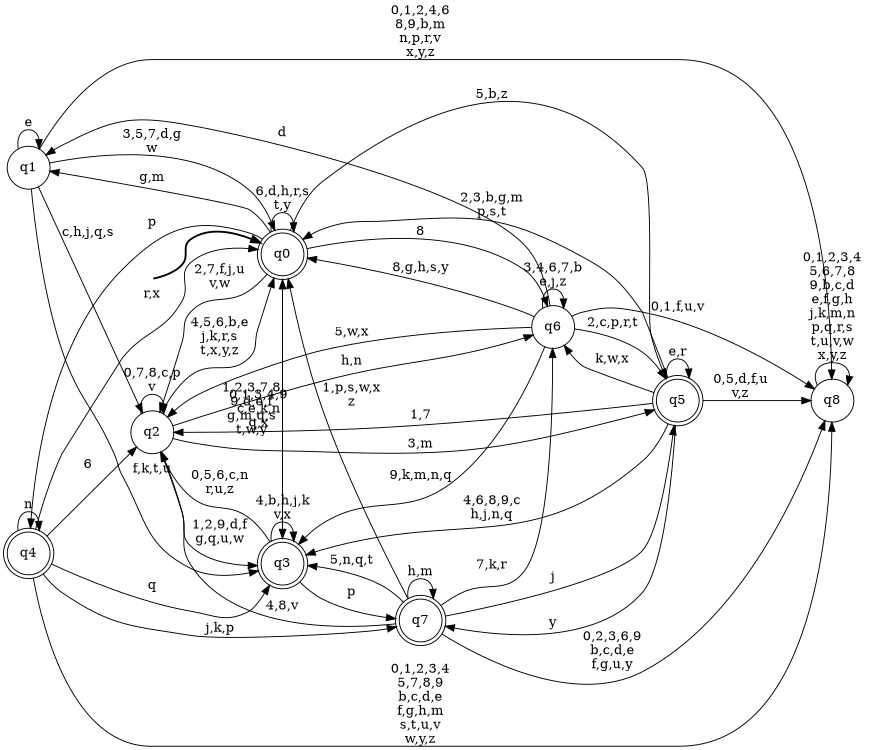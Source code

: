 digraph BlueStar {
__start0 [style = invis, shape = none, label = "", width = 0, height = 0];

rankdir=LR;
size="8,5";

s0 [style="rounded,filled", color="black", fillcolor="white" shape="doublecircle", label="q0"];
s1 [style="filled", color="black", fillcolor="white" shape="circle", label="q1"];
s2 [style="filled", color="black", fillcolor="white" shape="circle", label="q2"];
s3 [style="rounded,filled", color="black", fillcolor="white" shape="doublecircle", label="q3"];
s4 [style="rounded,filled", color="black", fillcolor="white" shape="doublecircle", label="q4"];
s5 [style="rounded,filled", color="black", fillcolor="white" shape="doublecircle", label="q5"];
s6 [style="filled", color="black", fillcolor="white" shape="circle", label="q6"];
s7 [style="rounded,filled", color="black", fillcolor="white" shape="doublecircle", label="q7"];
s8 [style="filled", color="black", fillcolor="white" shape="circle", label="q8"];
subgraph cluster_main { 
	graph [pad=".75", ranksep="0.15", nodesep="0.15"];
	 style=invis; 
	__start0 -> s0 [penwidth=2];
}
s0 -> s0 [label="6,d,h,r,s\nt,y"];
s0 -> s1 [label="g,m"];
s0 -> s2 [label="2,7,f,j,u\nv,w"];
s0 -> s3 [label="0,1,3,4,9\nc,e,k,n\nq,x"];
s0 -> s4 [label="p"];
s0 -> s5 [label="5,b,z"];
s0 -> s6 [label="8"];
s1 -> s0 [label="3,5,7,d,g\nw"];
s1 -> s1 [label="e"];
s1 -> s2 [label="c,h,j,q,s"];
s1 -> s3 [label="f,k,t,u"];
s1 -> s8 [label="0,1,2,4,6\n8,9,b,m\nn,p,r,v\nx,y,z"];
s2 -> s0 [label="4,5,6,b,e\nj,k,r,s\nt,x,y,z"];
s2 -> s2 [label="0,7,8,c,p\nv"];
s2 -> s3 [label="1,2,9,d,f\ng,q,u,w"];
s2 -> s5 [label="3,m"];
s2 -> s6 [label="h,n"];
s3 -> s0 [label="1,2,3,7,8\n9,d,e,f\ng,m,q,s\nt,w,y"];
s3 -> s2 [label="0,5,6,c,n\nr,u,z"];
s3 -> s3 [label="4,b,h,j,k\nv,x"];
s3 -> s7 [label="p"];
s4 -> s0 [label="r,x"];
s4 -> s2 [label="6"];
s4 -> s3 [label="q"];
s4 -> s4 [label="n"];
s4 -> s7 [label="j,k,p"];
s4 -> s8 [label="0,1,2,3,4\n5,7,8,9\nb,c,d,e\nf,g,h,m\ns,t,u,v\nw,y,z"];
s5 -> s0 [label="2,3,b,g,m\np,s,t"];
s5 -> s2 [label="1,7"];
s5 -> s3 [label="4,6,8,9,c\nh,j,n,q"];
s5 -> s5 [label="e,r"];
s5 -> s6 [label="k,w,x"];
s5 -> s7 [label="y"];
s5 -> s8 [label="0,5,d,f,u\nv,z"];
s6 -> s0 [label="8,g,h,s,y"];
s6 -> s1 [label="d"];
s6 -> s2 [label="5,w,x"];
s6 -> s3 [label="9,k,m,n,q"];
s6 -> s5 [label="2,c,p,r,t"];
s6 -> s6 [label="3,4,6,7,b\ne,j,z"];
s6 -> s8 [label="0,1,f,u,v"];
s7 -> s0 [label="1,p,s,w,x\nz"];
s7 -> s2 [label="4,8,v"];
s7 -> s3 [label="5,n,q,t"];
s7 -> s5 [label="j"];
s7 -> s6 [label="7,k,r"];
s7 -> s7 [label="h,m"];
s7 -> s8 [label="0,2,3,6,9\nb,c,d,e\nf,g,u,y"];
s8 -> s8 [label="0,1,2,3,4\n5,6,7,8\n9,b,c,d\ne,f,g,h\nj,k,m,n\np,q,r,s\nt,u,v,w\nx,y,z"];

}
